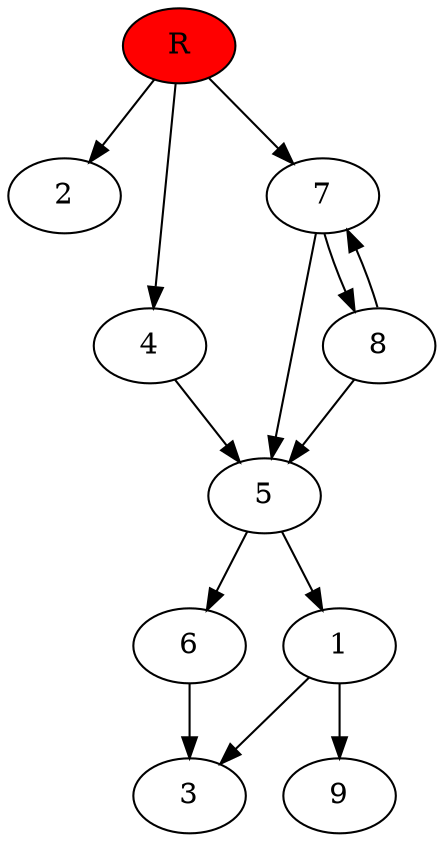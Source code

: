 digraph prb33970 {
	1
	2
	3
	4
	5
	6
	7
	8
	R [fillcolor="#ff0000" style=filled]
	1 -> 3
	1 -> 9
	4 -> 5
	5 -> 1
	5 -> 6
	6 -> 3
	7 -> 5
	7 -> 8
	8 -> 5
	8 -> 7
	R -> 2
	R -> 4
	R -> 7
}
